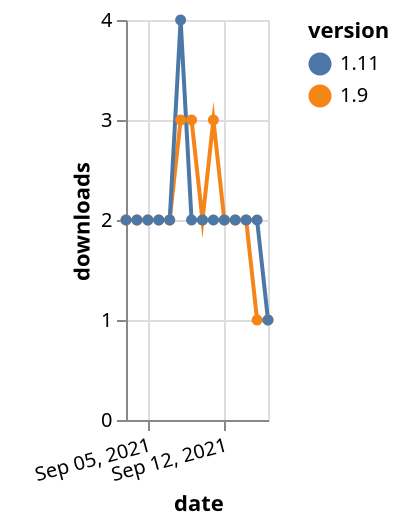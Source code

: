 {"$schema": "https://vega.github.io/schema/vega-lite/v5.json", "description": "A simple bar chart with embedded data.", "data": {"values": [{"date": "2021-09-03", "total": 3723, "delta": 2, "version": "1.9"}, {"date": "2021-09-04", "total": 3725, "delta": 2, "version": "1.9"}, {"date": "2021-09-05", "total": 3727, "delta": 2, "version": "1.9"}, {"date": "2021-09-06", "total": 3729, "delta": 2, "version": "1.9"}, {"date": "2021-09-07", "total": 3731, "delta": 2, "version": "1.9"}, {"date": "2021-09-08", "total": 3734, "delta": 3, "version": "1.9"}, {"date": "2021-09-09", "total": 3737, "delta": 3, "version": "1.9"}, {"date": "2021-09-10", "total": 3739, "delta": 2, "version": "1.9"}, {"date": "2021-09-11", "total": 3742, "delta": 3, "version": "1.9"}, {"date": "2021-09-12", "total": 3744, "delta": 2, "version": "1.9"}, {"date": "2021-09-13", "total": 3746, "delta": 2, "version": "1.9"}, {"date": "2021-09-14", "total": 3748, "delta": 2, "version": "1.9"}, {"date": "2021-09-15", "total": 3749, "delta": 1, "version": "1.9"}, {"date": "2021-09-16", "total": 3750, "delta": 1, "version": "1.9"}, {"date": "2021-09-03", "total": 3386, "delta": 2, "version": "1.11"}, {"date": "2021-09-04", "total": 3388, "delta": 2, "version": "1.11"}, {"date": "2021-09-05", "total": 3390, "delta": 2, "version": "1.11"}, {"date": "2021-09-06", "total": 3392, "delta": 2, "version": "1.11"}, {"date": "2021-09-07", "total": 3394, "delta": 2, "version": "1.11"}, {"date": "2021-09-08", "total": 3398, "delta": 4, "version": "1.11"}, {"date": "2021-09-09", "total": 3400, "delta": 2, "version": "1.11"}, {"date": "2021-09-10", "total": 3402, "delta": 2, "version": "1.11"}, {"date": "2021-09-11", "total": 3404, "delta": 2, "version": "1.11"}, {"date": "2021-09-12", "total": 3406, "delta": 2, "version": "1.11"}, {"date": "2021-09-13", "total": 3408, "delta": 2, "version": "1.11"}, {"date": "2021-09-14", "total": 3410, "delta": 2, "version": "1.11"}, {"date": "2021-09-15", "total": 3412, "delta": 2, "version": "1.11"}, {"date": "2021-09-16", "total": 3413, "delta": 1, "version": "1.11"}]}, "width": "container", "mark": {"type": "line", "point": {"filled": true}}, "encoding": {"x": {"field": "date", "type": "temporal", "timeUnit": "yearmonthdate", "title": "date", "axis": {"labelAngle": -15}}, "y": {"field": "delta", "type": "quantitative", "title": "downloads"}, "color": {"field": "version", "type": "nominal"}, "tooltip": {"field": "delta"}}}